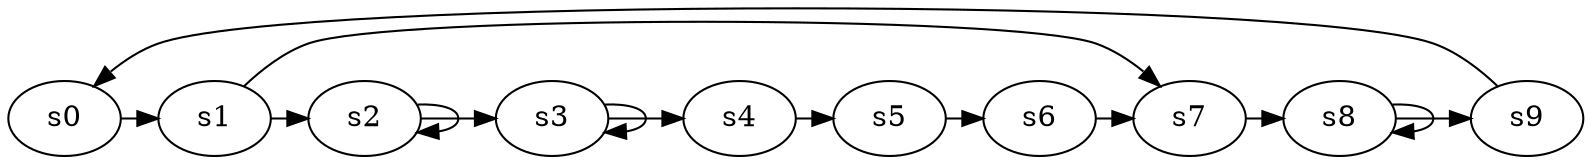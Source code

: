 digraph game_0523_cycle_10 {
    s0 [name="s0", player=0];
    s1 [name="s1", player=0, target=1];
    s2 [name="s2", player=1, target=1];
    s3 [name="s3", player=0];
    s4 [name="s4", player=1];
    s5 [name="s5", player=1];
    s6 [name="s6", player=0, target=1];
    s7 [name="s7", player=0];
    s8 [name="s8", player=0];
    s9 [name="s9", player=0];

    s0 -> s1 [constraint="time % 4 == 1 || time % 4 == 0"];
    s1 -> s2 [constraint="time % 6 == 2"];
    s2 -> s3 [constraint="time == 0 || time == 21"];
    s3 -> s4 [constraint="time == 9 || time == 12 || time == 16 || time == 20 || time == 21"];
    s4 -> s5 [constraint="time % 2 == 0"];
    s5 -> s6 [constraint="time % 2 == 0 && !(time % 5 == 0)"];
    s6 -> s7 [constraint="!(time % 4 == 0)"];
    s7 -> s8 [constraint="time == 3 || time == 11 || time == 13"];
    s8 -> s9 [constraint="time % 5 == 2"];
    s9 -> s0 [constraint="time % 5 == 3"];
    s1 -> s7 [constraint="time == 6 || time == 10"];
    s2 -> s2 [constraint="time % 3 == 0"];
    s3 -> s3 [constraint="time % 3 == 0"];
    s8 -> s8 [constraint="time % 4 == 0"];
}

